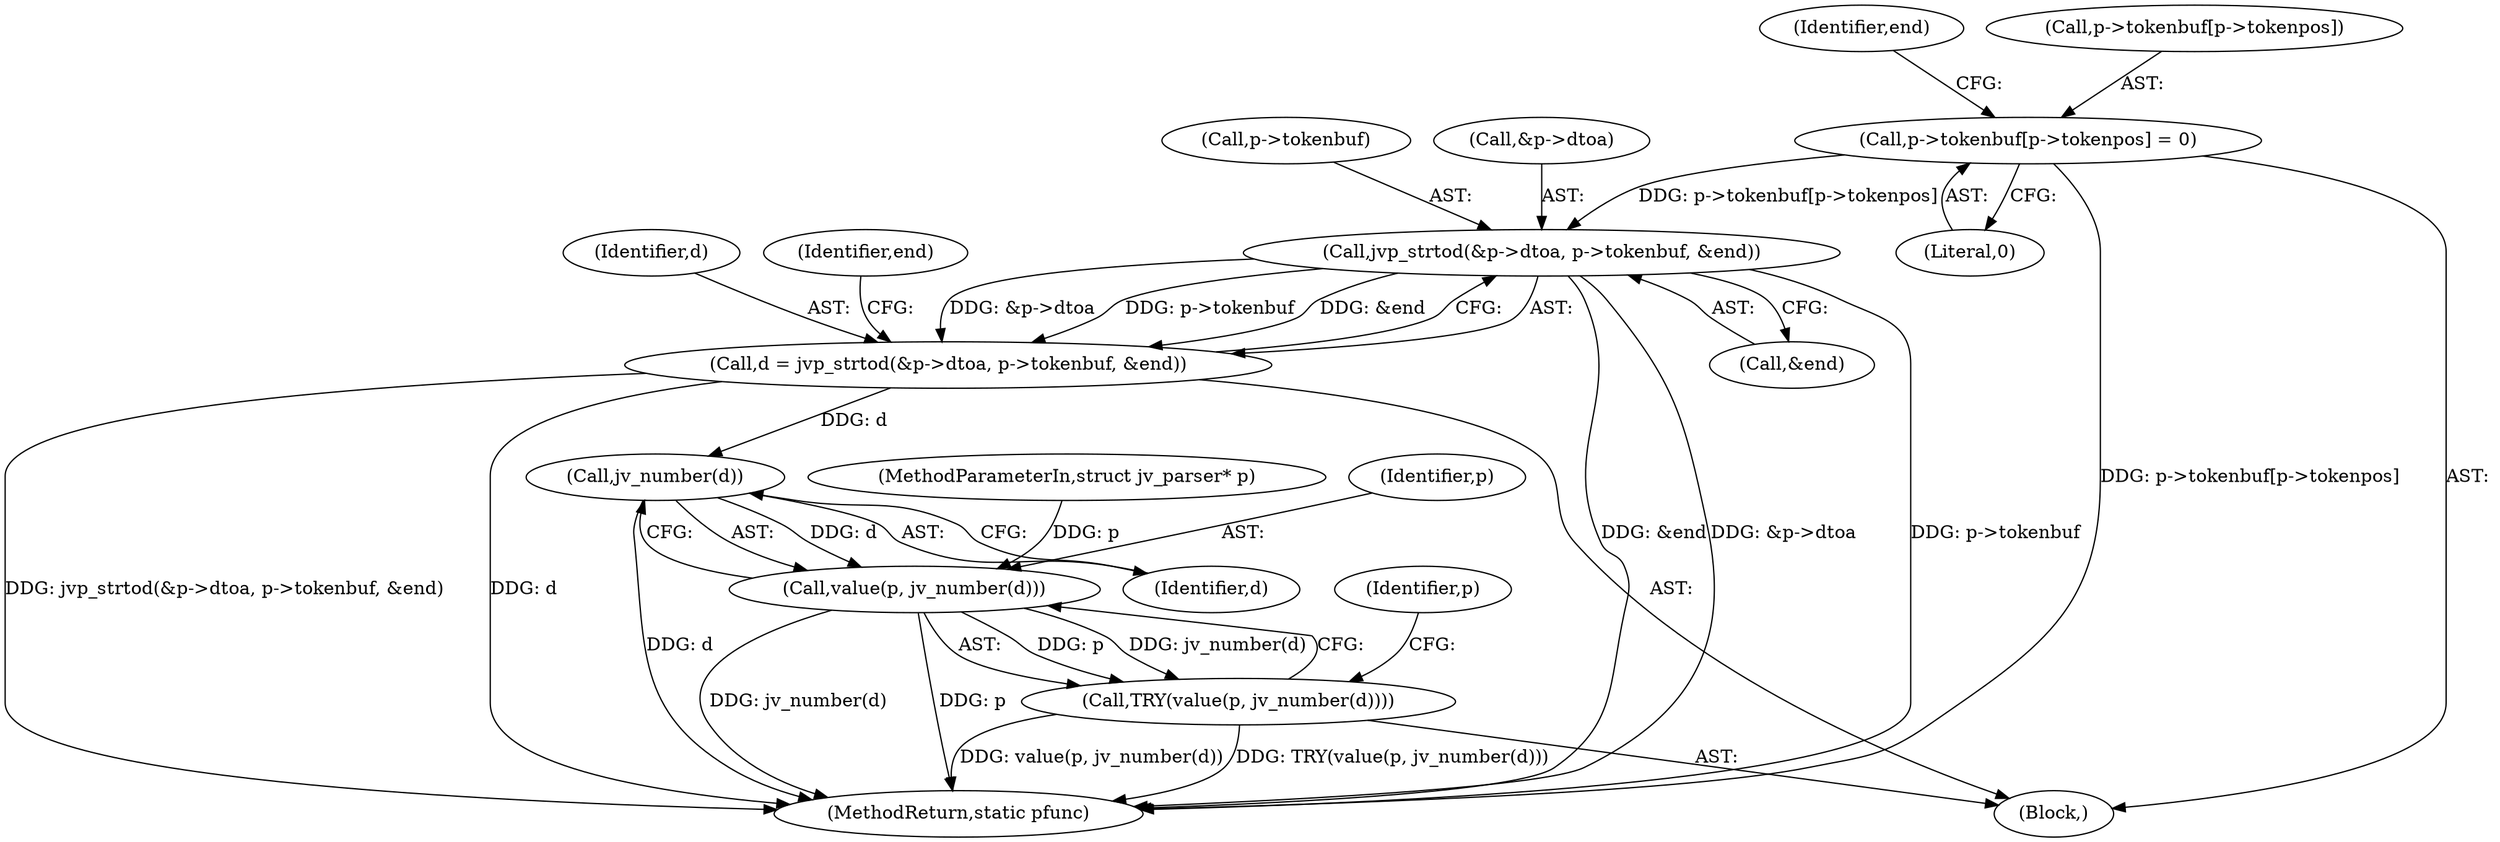 digraph "0_jq_8eb1367ca44e772963e704a700ef72ae2e12babd@pointer" {
"1000197" [label="(Call,p->tokenbuf[p->tokenpos] = 0)"];
"1000213" [label="(Call,jvp_strtod(&p->dtoa, p->tokenbuf, &end))"];
"1000211" [label="(Call,d = jvp_strtod(&p->dtoa, p->tokenbuf, &end))"];
"1000237" [label="(Call,jv_number(d))"];
"1000235" [label="(Call,value(p, jv_number(d)))"];
"1000234" [label="(Call,TRY(value(p, jv_number(d))))"];
"1000208" [label="(Identifier,end)"];
"1000234" [label="(Call,TRY(value(p, jv_number(d))))"];
"1000213" [label="(Call,jvp_strtod(&p->dtoa, p->tokenbuf, &end))"];
"1000235" [label="(Call,value(p, jv_number(d)))"];
"1000236" [label="(Identifier,p)"];
"1000221" [label="(Call,&end)"];
"1000226" [label="(Identifier,end)"];
"1000237" [label="(Call,jv_number(d))"];
"1000198" [label="(Call,p->tokenbuf[p->tokenpos])"];
"1000197" [label="(Call,p->tokenbuf[p->tokenpos] = 0)"];
"1000218" [label="(Call,p->tokenbuf)"];
"1000102" [label="(MethodParameterIn,struct jv_parser* p)"];
"1000211" [label="(Call,d = jvp_strtod(&p->dtoa, p->tokenbuf, &end))"];
"1000205" [label="(Literal,0)"];
"1000246" [label="(MethodReturn,static pfunc)"];
"1000238" [label="(Identifier,d)"];
"1000214" [label="(Call,&p->dtoa)"];
"1000241" [label="(Identifier,p)"];
"1000196" [label="(Block,)"];
"1000212" [label="(Identifier,d)"];
"1000197" -> "1000196"  [label="AST: "];
"1000197" -> "1000205"  [label="CFG: "];
"1000198" -> "1000197"  [label="AST: "];
"1000205" -> "1000197"  [label="AST: "];
"1000208" -> "1000197"  [label="CFG: "];
"1000197" -> "1000246"  [label="DDG: p->tokenbuf[p->tokenpos]"];
"1000197" -> "1000213"  [label="DDG: p->tokenbuf[p->tokenpos]"];
"1000213" -> "1000211"  [label="AST: "];
"1000213" -> "1000221"  [label="CFG: "];
"1000214" -> "1000213"  [label="AST: "];
"1000218" -> "1000213"  [label="AST: "];
"1000221" -> "1000213"  [label="AST: "];
"1000211" -> "1000213"  [label="CFG: "];
"1000213" -> "1000246"  [label="DDG: &end"];
"1000213" -> "1000246"  [label="DDG: &p->dtoa"];
"1000213" -> "1000246"  [label="DDG: p->tokenbuf"];
"1000213" -> "1000211"  [label="DDG: &p->dtoa"];
"1000213" -> "1000211"  [label="DDG: p->tokenbuf"];
"1000213" -> "1000211"  [label="DDG: &end"];
"1000211" -> "1000196"  [label="AST: "];
"1000212" -> "1000211"  [label="AST: "];
"1000226" -> "1000211"  [label="CFG: "];
"1000211" -> "1000246"  [label="DDG: d"];
"1000211" -> "1000246"  [label="DDG: jvp_strtod(&p->dtoa, p->tokenbuf, &end)"];
"1000211" -> "1000237"  [label="DDG: d"];
"1000237" -> "1000235"  [label="AST: "];
"1000237" -> "1000238"  [label="CFG: "];
"1000238" -> "1000237"  [label="AST: "];
"1000235" -> "1000237"  [label="CFG: "];
"1000237" -> "1000246"  [label="DDG: d"];
"1000237" -> "1000235"  [label="DDG: d"];
"1000235" -> "1000234"  [label="AST: "];
"1000236" -> "1000235"  [label="AST: "];
"1000234" -> "1000235"  [label="CFG: "];
"1000235" -> "1000246"  [label="DDG: jv_number(d)"];
"1000235" -> "1000246"  [label="DDG: p"];
"1000235" -> "1000234"  [label="DDG: p"];
"1000235" -> "1000234"  [label="DDG: jv_number(d)"];
"1000102" -> "1000235"  [label="DDG: p"];
"1000234" -> "1000196"  [label="AST: "];
"1000241" -> "1000234"  [label="CFG: "];
"1000234" -> "1000246"  [label="DDG: value(p, jv_number(d))"];
"1000234" -> "1000246"  [label="DDG: TRY(value(p, jv_number(d)))"];
}
